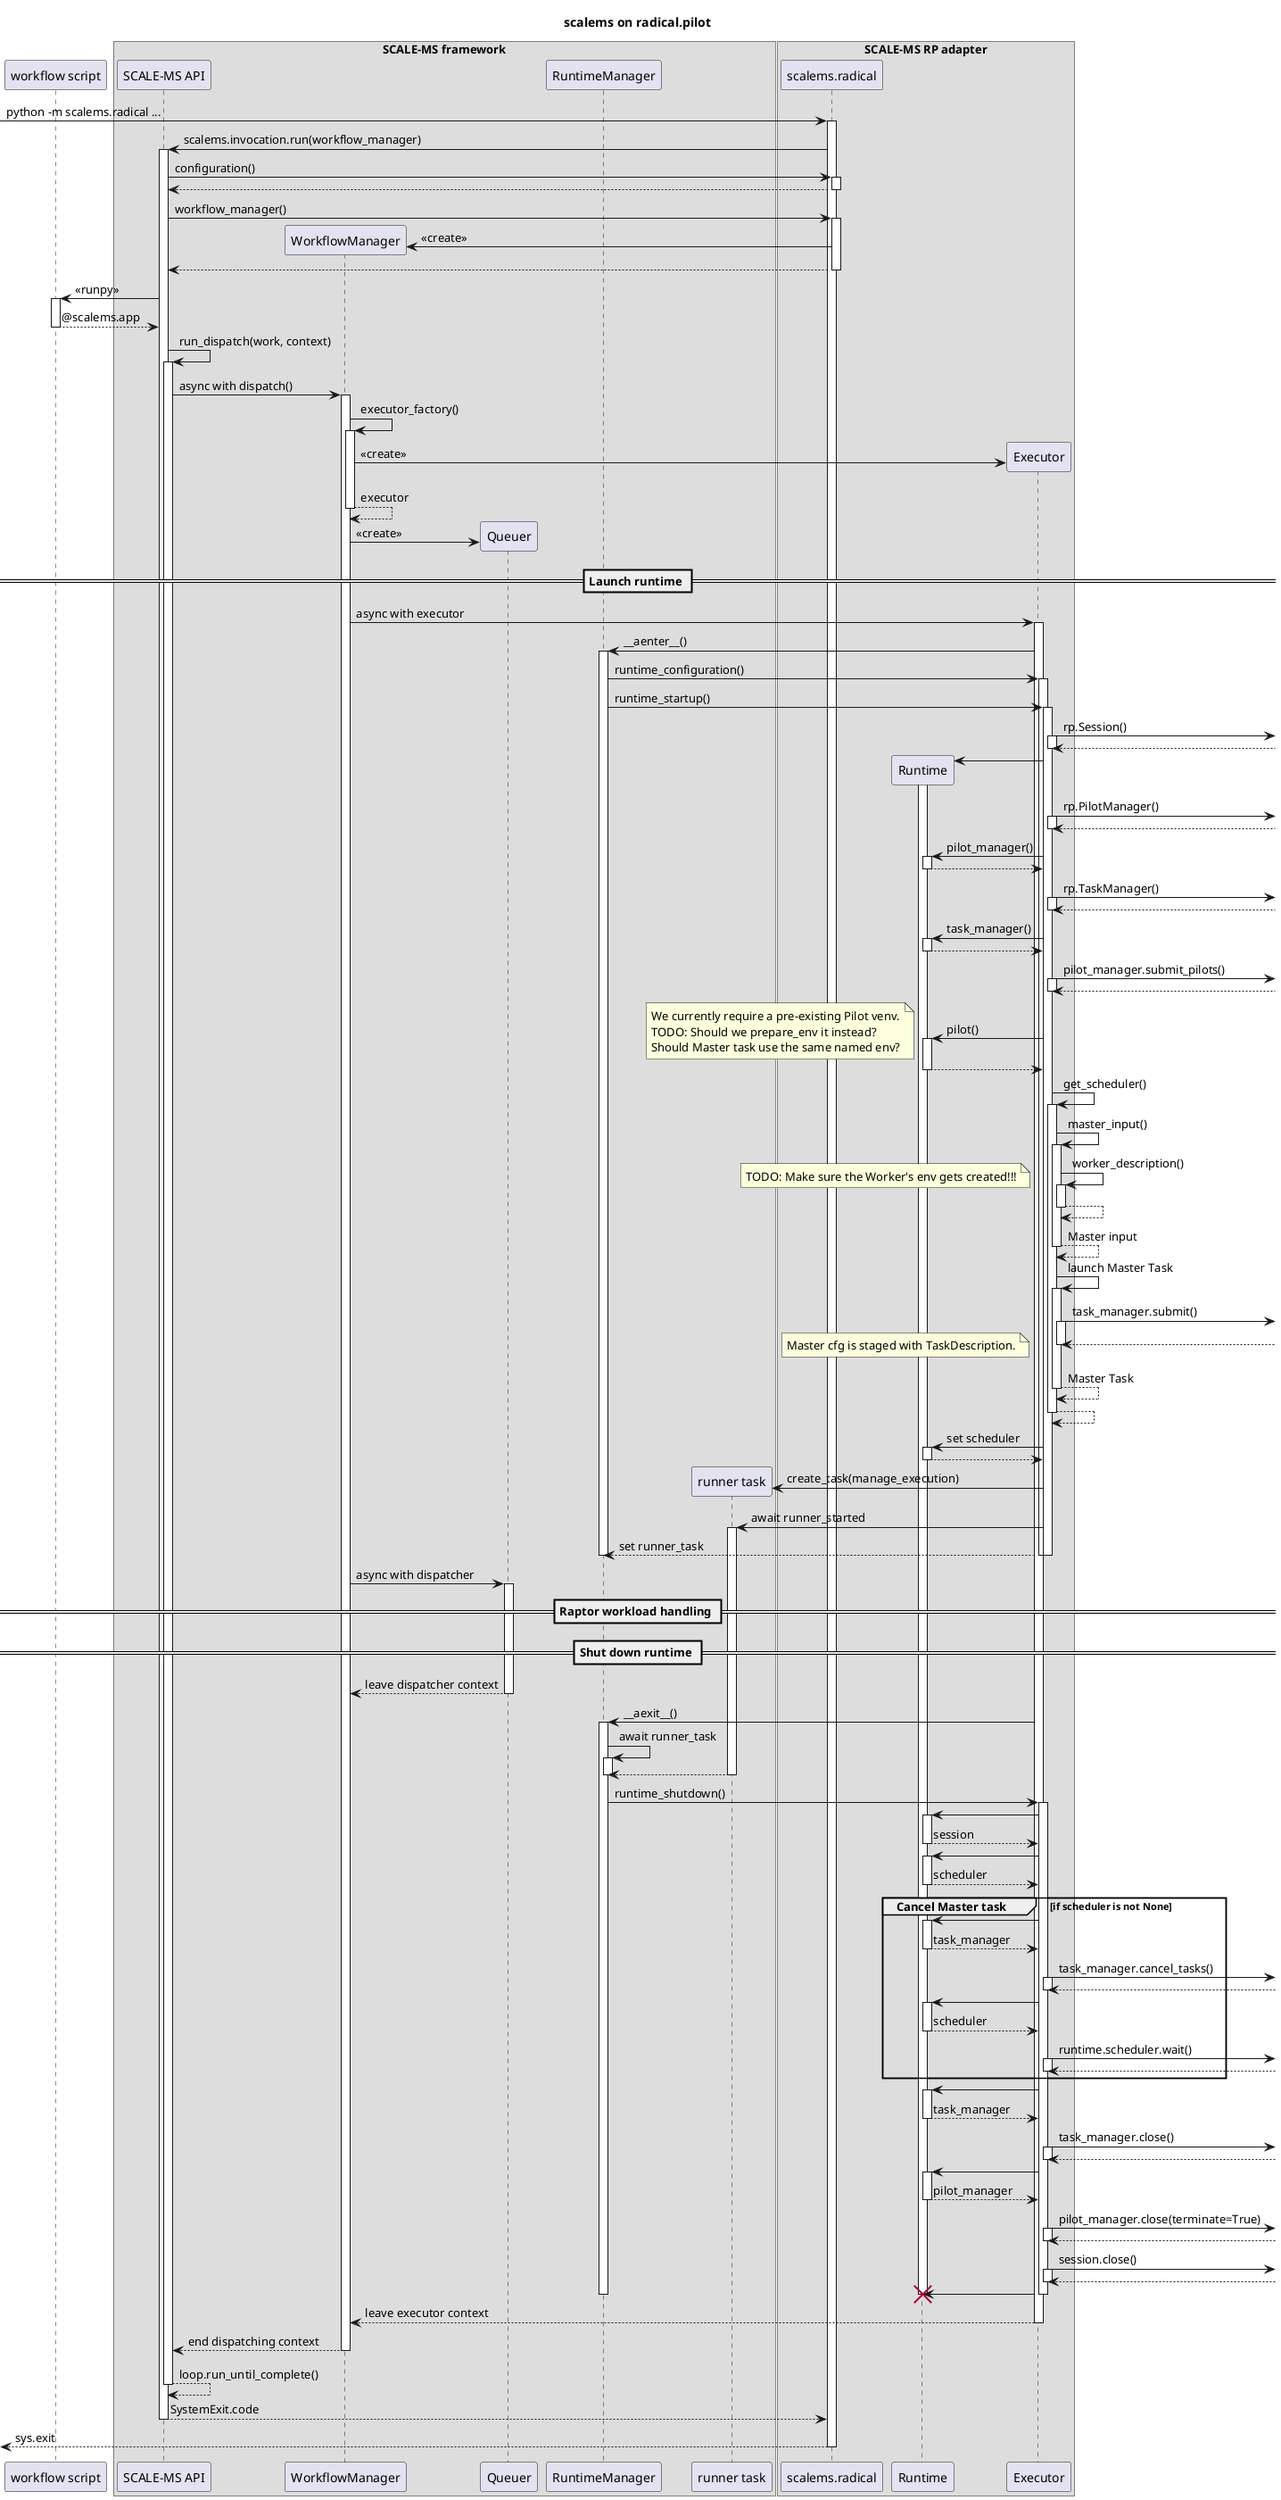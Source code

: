 @startuml
title scalems on radical.pilot

participant "workflow script" as script
box "SCALE-MS framework"
participant "SCALE-MS API" as scalems.Runtime
participant WorkflowManager as client_workflowmanager
participant Queuer
participant RuntimeManager
participant "runner task" as scalems.execution
end box
box "SCALE-MS RP adapter"
participant scalems.radical
participant Runtime as client_runtime
participant Executor as client_executor
end box

autoactivate on

-> scalems.radical: python -m scalems.radical ...

scalems.radical -> scalems.Runtime: scalems.invocation.run(workflow_manager)
scalems.Runtime -> scalems.radical: configuration()
return
scalems.Runtime -> scalems.radical: workflow_manager()
scalems.radical -> client_workflowmanager **: <<create>>
scalems.Runtime <-- scalems.radical:

scalems.Runtime -> script: <<runpy>>
return @scalems.app

scalems.Runtime -> scalems.Runtime: run_dispatch(work, context)
scalems.Runtime -> client_workflowmanager: async with dispatch()

client_workflowmanager -> client_workflowmanager: executor_factory()

client_workflowmanager -> client_executor **: <<create>>
client_workflowmanager --> client_workflowmanager: executor
client_workflowmanager -> Queuer **: <<create>>

== Launch runtime ==

client_workflowmanager -> client_executor: async with executor
client_executor -> RuntimeManager: ~__aenter__()
RuntimeManager -> client_executor: runtime_configuration()
RuntimeManager -> client_executor: runtime_startup()

client_executor -> : rp.Session()
return
client_executor -> client_runtime **
activate client_runtime
client_executor -> : rp.PilotManager()
return
client_executor -> client_runtime: pilot_manager()
return
client_executor -> : rp.TaskManager()
return
client_executor -> client_runtime: task_manager()
return
client_executor -> : pilot_manager.submit_pilots()
return
client_executor -> client_runtime: pilot()
note left
We currently require a pre-existing Pilot venv.
TODO: Should we prepare_env it instead?
Should Master task use the same named env?
end note
return

client_executor -> client_executor: get_scheduler()
client_executor -> client_executor: master_input()
client_executor -> client_executor: worker_description()
note left
TODO: Make sure the Worker's env gets created!!!
end note
return
return Master input
client_executor -> client_executor: launch Master Task
client_executor -> : task_manager.submit()
return
note left
Master cfg is staged with TaskDescription.
end note
return Master Task
return

client_executor -> client_runtime: set scheduler
return

client_executor -> scalems.execution **: create_task(manage_execution)
client_executor -> scalems.execution: await runner_started
RuntimeManager <-- client_executor: set runner_task
deactivate client_executor
deactivate RuntimeManager

client_workflowmanager -> Queuer: async with dispatcher

== Raptor workload handling ==

== Shut down runtime ==

client_workflowmanager <-- Queuer: leave dispatcher context

client_executor -> RuntimeManager: ~__aexit__()
RuntimeManager -> RuntimeManager: await runner_task
RuntimeManager <-- scalems.execution
deactivate RuntimeManager
RuntimeManager -> client_executor: runtime_shutdown()

client_runtime <- client_executor
return session
client_runtime <- client_executor
return scheduler
group Cancel Master task [if scheduler is not None]
client_runtime <- client_executor
return task_manager
client_executor -> : task_manager.cancel_tasks()
return
client_runtime <- client_executor
return scheduler
client_executor -> : runtime.scheduler.wait()
return
end
client_runtime <- client_executor
return task_manager
client_executor -> : task_manager.close()
return
client_runtime <- client_executor
return pilot_manager
client_executor -> : pilot_manager.close(terminate=True)
return
client_executor -> : session.close()
return

client_executor -> client_runtime !!
deactivate client_executor
deactivate RuntimeManager

client_workflowmanager <-- client_executor: leave executor context
scalems.Runtime <-- client_workflowmanager: end dispatching context
scalems.Runtime --> scalems.Runtime: loop.run_until_complete()
deactivate client_workflowmanager
scalems.Runtime --> scalems.radical: SystemExit.code
deactivate scalems.Runtime
<-- scalems.radical: sys.exit
@enduml

